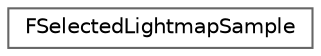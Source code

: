 digraph "Graphical Class Hierarchy"
{
 // INTERACTIVE_SVG=YES
 // LATEX_PDF_SIZE
  bgcolor="transparent";
  edge [fontname=Helvetica,fontsize=10,labelfontname=Helvetica,labelfontsize=10];
  node [fontname=Helvetica,fontsize=10,shape=box,height=0.2,width=0.4];
  rankdir="LR";
  Node0 [id="Node000000",label="FSelectedLightmapSample",height=0.2,width=0.4,color="grey40", fillcolor="white", style="filled",URL="$d3/d25/structFSelectedLightmapSample.html",tooltip="Stores debug information for a lightmap sample."];
}
